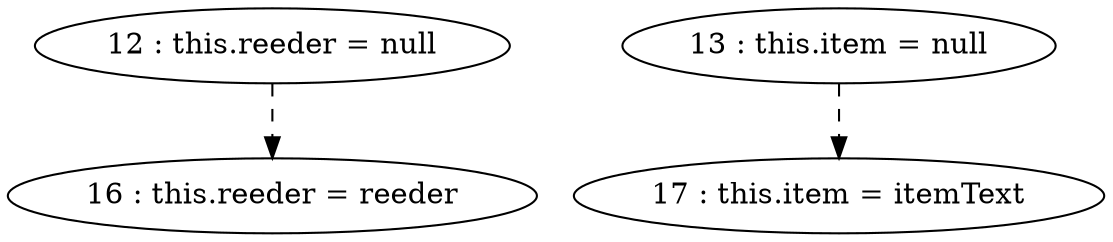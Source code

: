 digraph G {
"12 : this.reeder = null"
"12 : this.reeder = null" -> "16 : this.reeder = reeder" [style=dashed]
"13 : this.item = null"
"13 : this.item = null" -> "17 : this.item = itemText" [style=dashed]
"16 : this.reeder = reeder"
"17 : this.item = itemText"
}